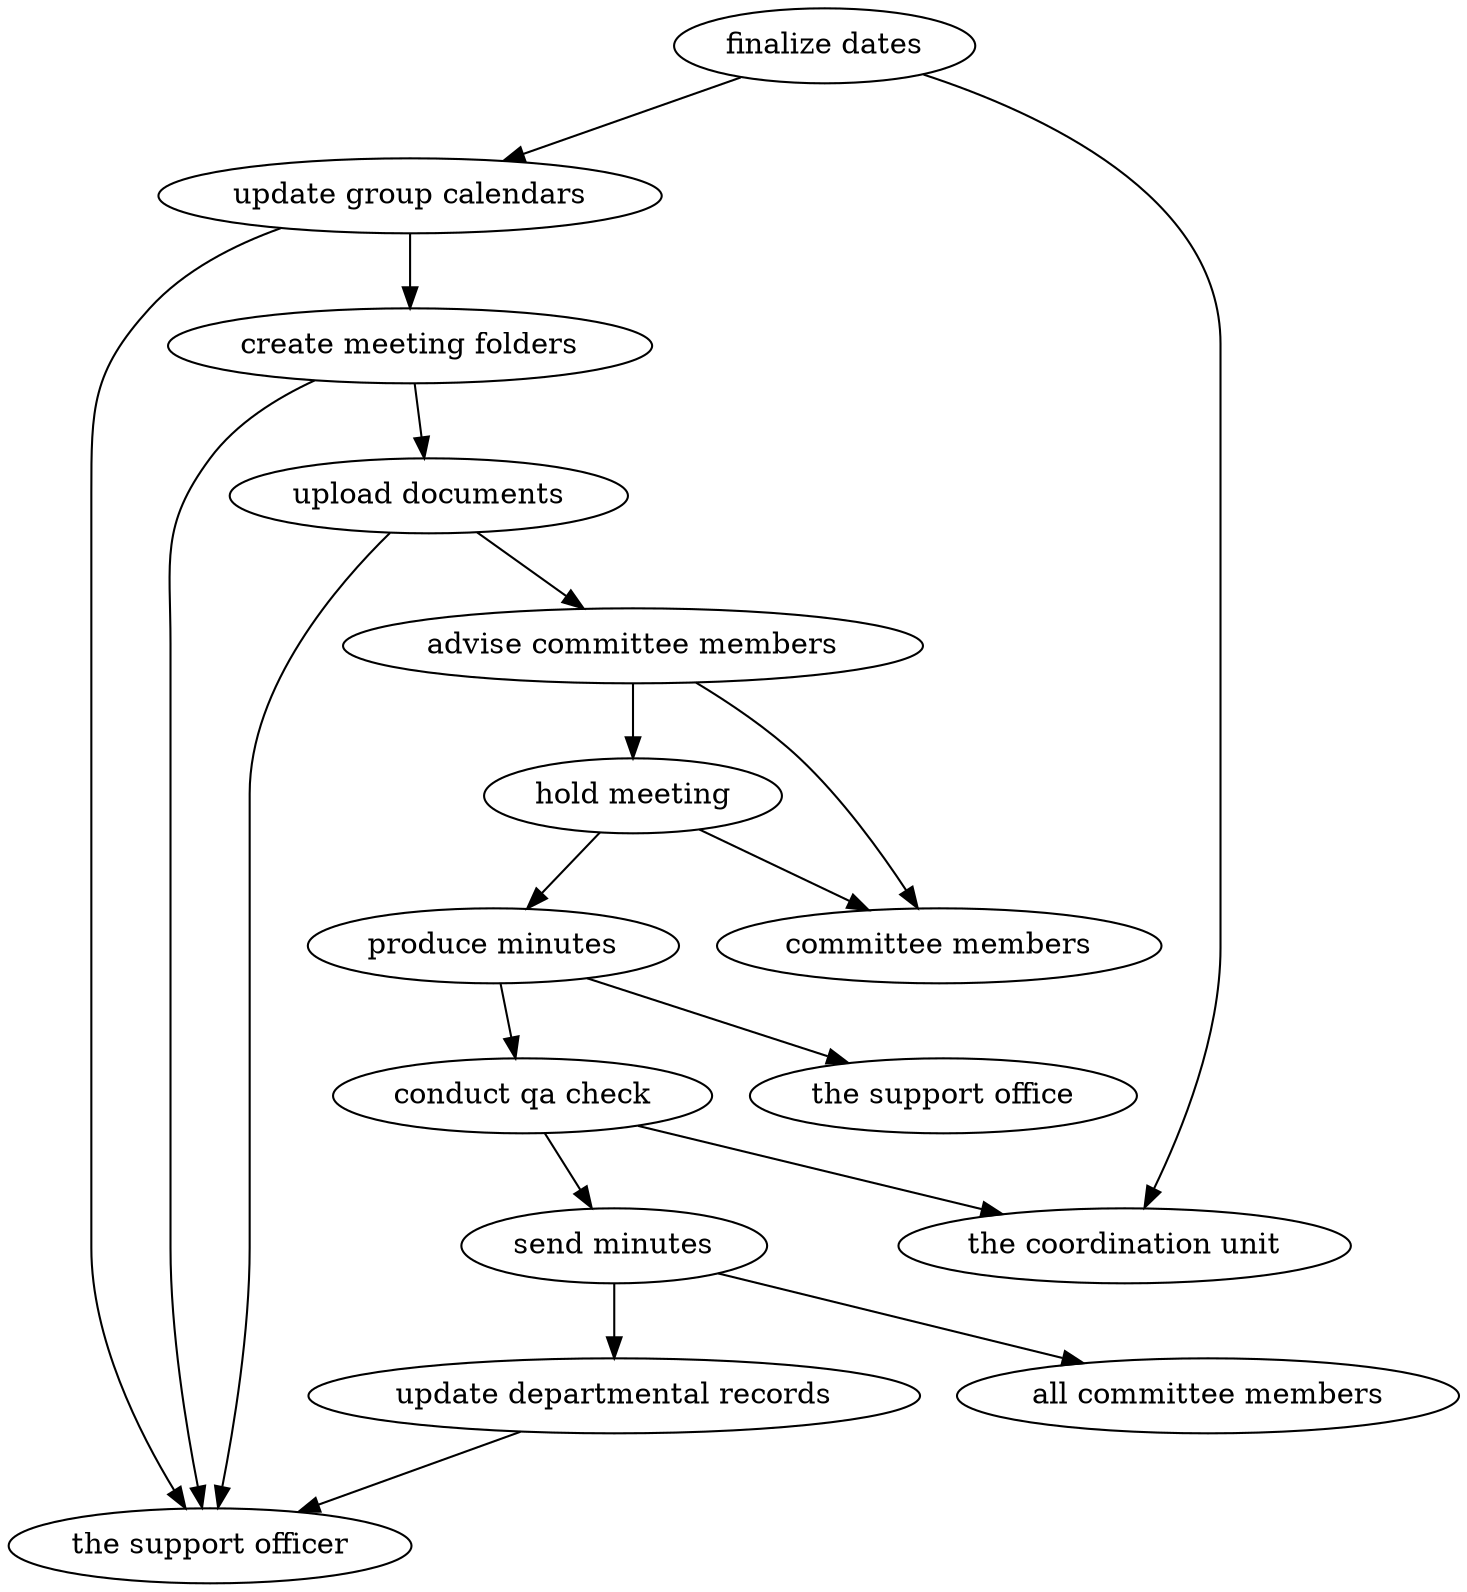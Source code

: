 strict digraph "doc-9.4" {
	graph [name="doc-9.4"];
	"finalize dates"	[attrs="{'type': 'Activity', 'label': 'finalize dates'}"];
	"update group calendars"	[attrs="{'type': 'Activity', 'label': 'update group calendars'}"];
	"finalize dates" -> "update group calendars"	[attrs="{'type': 'flow', 'label': 'flow'}"];
	"the coordination unit"	[attrs="{'type': 'Actor', 'label': 'the coordination unit'}"];
	"finalize dates" -> "the coordination unit"	[attrs="{'type': 'actor performer', 'label': 'actor performer'}"];
	"create meeting folders"	[attrs="{'type': 'Activity', 'label': 'create meeting folders'}"];
	"update group calendars" -> "create meeting folders"	[attrs="{'type': 'flow', 'label': 'flow'}"];
	"the support officer"	[attrs="{'type': 'Actor', 'label': 'the support officer'}"];
	"update group calendars" -> "the support officer"	[attrs="{'type': 'actor performer', 'label': 'actor performer'}"];
	"upload documents"	[attrs="{'type': 'Activity', 'label': 'upload documents'}"];
	"create meeting folders" -> "upload documents"	[attrs="{'type': 'flow', 'label': 'flow'}"];
	"create meeting folders" -> "the support officer"	[attrs="{'type': 'actor performer', 'label': 'actor performer'}"];
	"advise committee members"	[attrs="{'type': 'Activity', 'label': 'advise committee members'}"];
	"upload documents" -> "advise committee members"	[attrs="{'type': 'flow', 'label': 'flow'}"];
	"upload documents" -> "the support officer"	[attrs="{'type': 'actor performer', 'label': 'actor performer'}"];
	"hold meeting"	[attrs="{'type': 'Activity', 'label': 'hold meeting'}"];
	"advise committee members" -> "hold meeting"	[attrs="{'type': 'flow', 'label': 'flow'}"];
	"committee members"	[attrs="{'type': 'Actor', 'label': 'committee members'}"];
	"advise committee members" -> "committee members"	[attrs="{'type': 'actor performer', 'label': 'actor performer'}"];
	"produce minutes"	[attrs="{'type': 'Activity', 'label': 'produce minutes'}"];
	"hold meeting" -> "produce minutes"	[attrs="{'type': 'flow', 'label': 'flow'}"];
	"hold meeting" -> "committee members"	[attrs="{'type': 'actor performer', 'label': 'actor performer'}"];
	"conduct qa check"	[attrs="{'type': 'Activity', 'label': 'conduct qa check'}"];
	"produce minutes" -> "conduct qa check"	[attrs="{'type': 'flow', 'label': 'flow'}"];
	"the support office"	[attrs="{'type': 'Actor', 'label': 'the support office'}"];
	"produce minutes" -> "the support office"	[attrs="{'type': 'actor performer', 'label': 'actor performer'}"];
	"send minutes"	[attrs="{'type': 'Activity', 'label': 'send minutes'}"];
	"conduct qa check" -> "send minutes"	[attrs="{'type': 'flow', 'label': 'flow'}"];
	"conduct qa check" -> "the coordination unit"	[attrs="{'type': 'actor performer', 'label': 'actor performer'}"];
	"update departmental records"	[attrs="{'type': 'Activity', 'label': 'update departmental records'}"];
	"send minutes" -> "update departmental records"	[attrs="{'type': 'flow', 'label': 'flow'}"];
	"all committee members"	[attrs="{'type': 'Actor', 'label': 'all committee members'}"];
	"send minutes" -> "all committee members"	[attrs="{'type': 'actor performer', 'label': 'actor performer'}"];
	"update departmental records" -> "the support officer"	[attrs="{'type': 'actor performer', 'label': 'actor performer'}"];
}
